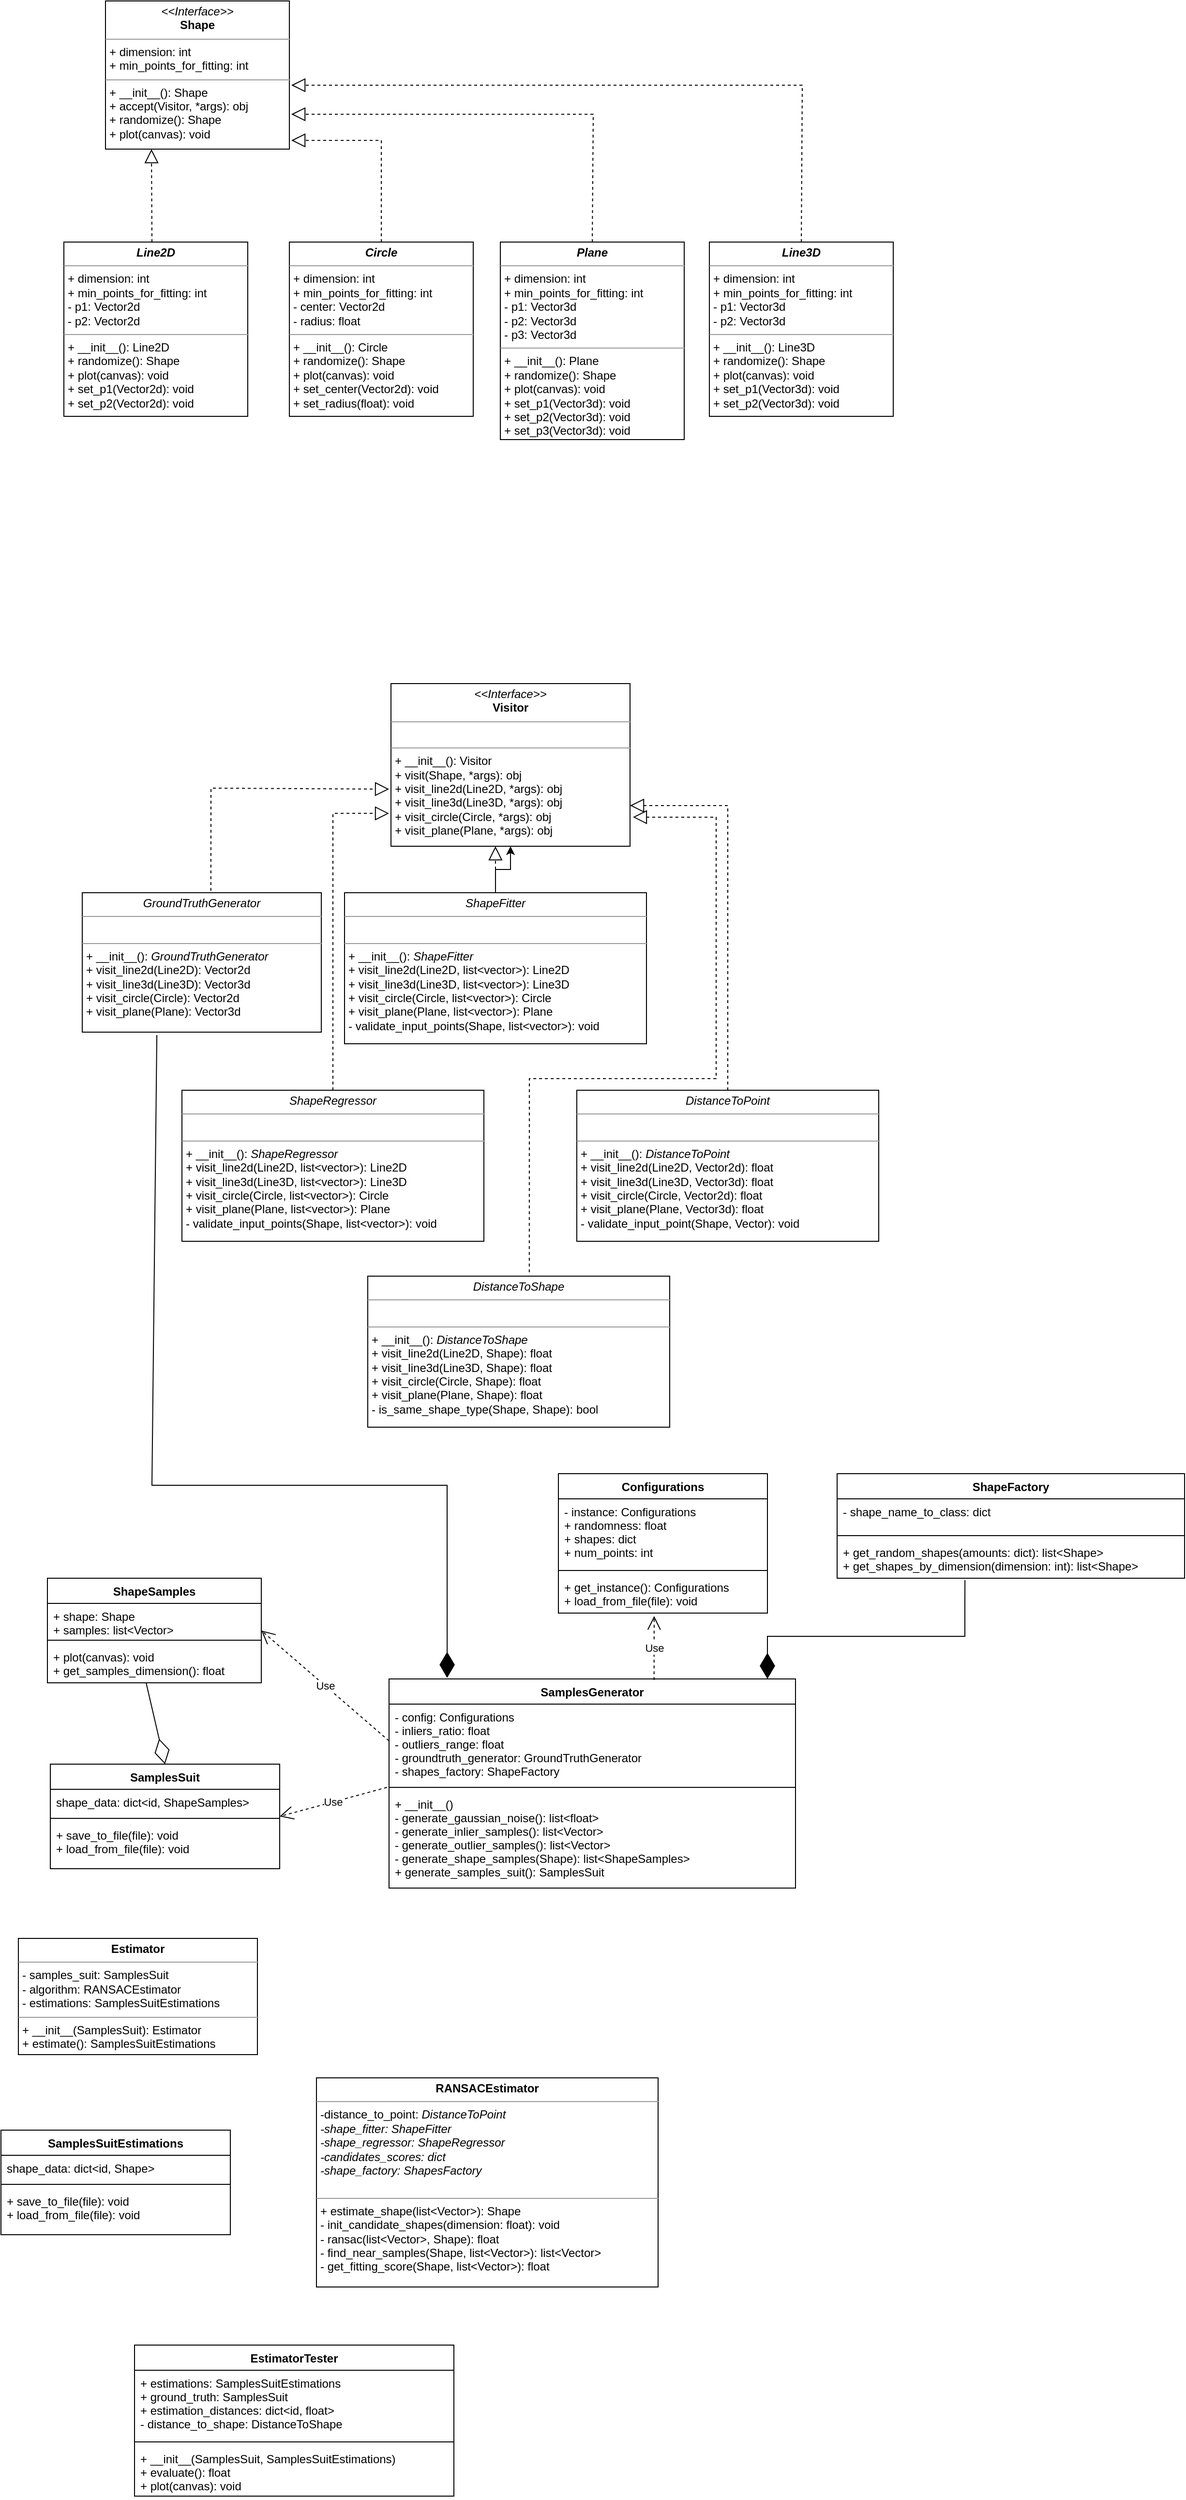 <mxfile version="17.4.0" type="github">
  <diagram name="Page-1" id="c4acf3e9-155e-7222-9cf6-157b1a14988f">
    <mxGraphModel dx="1281" dy="464" grid="1" gridSize="12" guides="1" tooltips="1" connect="1" arrows="1" fold="1" page="1" pageScale="1" pageWidth="413" pageHeight="583" background="none" math="0" shadow="0">
      <root>
        <mxCell id="0" />
        <mxCell id="1" parent="0" />
        <mxCell id="5d2195bd80daf111-35" style="edgeStyle=orthogonalEdgeStyle;rounded=0;html=1;dashed=1;labelBackgroundColor=none;startFill=0;endArrow=open;endFill=0;endSize=10;fontFamily=Verdana;fontSize=10;" parent="1" edge="1">
          <mxGeometry relative="1" as="geometry">
            <Array as="points">
              <mxPoint x="545" y="970" />
              <mxPoint x="545" y="970" />
            </Array>
            <mxPoint x="545" y="963.0" as="sourcePoint" />
          </mxGeometry>
        </mxCell>
        <mxCell id="5d2195bd80daf111-34" style="edgeStyle=orthogonalEdgeStyle;rounded=0;html=1;dashed=1;labelBackgroundColor=none;startFill=0;endArrow=open;endFill=0;endSize=10;fontFamily=Verdana;fontSize=10;" parent="1" edge="1">
          <mxGeometry relative="1" as="geometry">
            <Array as="points">
              <mxPoint x="410" y="1029" />
              <mxPoint x="410" y="1029" />
            </Array>
            <mxPoint x="380" y="1029.059" as="sourcePoint" />
          </mxGeometry>
        </mxCell>
        <mxCell id="5d2195bd80daf111-26" style="edgeStyle=orthogonalEdgeStyle;rounded=0;html=1;dashed=1;labelBackgroundColor=none;startFill=0;endArrow=open;endFill=0;endSize=10;fontFamily=Verdana;fontSize=10;" parent="1" edge="1">
          <mxGeometry relative="1" as="geometry">
            <Array as="points" />
            <mxPoint x="640" y="300" as="sourcePoint" />
          </mxGeometry>
        </mxCell>
        <mxCell id="5d2195bd80daf111-18" value="&lt;p style=&quot;margin: 0px ; margin-top: 4px ; text-align: center&quot;&gt;&lt;i&gt;&amp;lt;&amp;lt;Interface&amp;gt;&amp;gt;&lt;/i&gt;&lt;br&gt;&lt;b&gt;Shape&lt;/b&gt;&lt;/p&gt;&lt;hr size=&quot;1&quot;&gt;&lt;p style=&quot;margin: 0px ; margin-left: 4px&quot;&gt;+ dimension&lt;span&gt;&lt;/span&gt;: int&lt;br&gt;+ min_points_for_fitting: int&lt;/p&gt;&lt;hr size=&quot;1&quot;&gt;&lt;p style=&quot;margin: 0px ; margin-left: 4px&quot;&gt;+ __init__&lt;span&gt;&lt;/span&gt;(): Shape&lt;/p&gt;&lt;p style=&quot;margin: 0px ; margin-left: 4px&quot;&gt;+ accept(Visitor, *args): obj&lt;/p&gt;&lt;p style=&quot;margin: 0px ; margin-left: 4px&quot;&gt;+ randomize(): Shape&lt;/p&gt;&lt;p style=&quot;margin: 0px ; margin-left: 4px&quot;&gt;+ plot(canvas): void&lt;br&gt;&lt;/p&gt;" style="verticalAlign=top;align=left;overflow=fill;fontSize=12;fontFamily=Helvetica;html=1;rounded=0;shadow=0;comic=0;labelBackgroundColor=none;strokeWidth=1" parent="1" vertex="1">
          <mxGeometry x="60" y="87" width="190" height="153" as="geometry" />
        </mxCell>
        <mxCell id="0LW8psPkYJi9jbIiEvqm-1" value="&lt;p style=&quot;margin: 0px ; margin-top: 4px ; text-align: center&quot;&gt;&lt;i&gt;&lt;b&gt;Line2D&lt;/b&gt;&lt;/i&gt;&lt;b&gt;&lt;/b&gt;&lt;/p&gt;&lt;hr size=&quot;1&quot;&gt;&lt;p style=&quot;margin: 0px ; margin-left: 4px&quot;&gt;+ dimension&lt;span&gt;&lt;/span&gt;: int&lt;br&gt;+ min_points_for_fitting: int&lt;/p&gt;&lt;p style=&quot;margin: 0px ; margin-left: 4px&quot;&gt;- p1: Vector2d&lt;/p&gt;&lt;p style=&quot;margin: 0px ; margin-left: 4px&quot;&gt;- p2: Vector2d&lt;/p&gt;&lt;hr size=&quot;1&quot;&gt;&lt;p style=&quot;margin: 0px ; margin-left: 4px&quot;&gt;+ __init__&lt;span&gt;&lt;/span&gt;(): Line2D&lt;br&gt;+ randomize(): Shape&lt;/p&gt;&lt;p style=&quot;margin: 0px ; margin-left: 4px&quot;&gt;+ plot(canvas): void&lt;/p&gt;&lt;p style=&quot;margin: 0px ; margin-left: 4px&quot;&gt;+ set_p1(Vector2d): void&lt;/p&gt;&lt;p style=&quot;margin: 0px ; margin-left: 4px&quot;&gt;+ set_p2(Vector2d): void&lt;/p&gt;" style="verticalAlign=top;align=left;overflow=fill;fontSize=12;fontFamily=Helvetica;html=1;rounded=0;shadow=0;comic=0;labelBackgroundColor=none;strokeWidth=1" parent="1" vertex="1">
          <mxGeometry x="17" y="336" width="190" height="180" as="geometry" />
        </mxCell>
        <mxCell id="0LW8psPkYJi9jbIiEvqm-4" value="" style="endArrow=block;dashed=1;endFill=0;endSize=12;html=1;rounded=0;entryX=0.25;entryY=1;entryDx=0;entryDy=0;exitX=0.479;exitY=0;exitDx=0;exitDy=0;exitPerimeter=0;" parent="1" source="0LW8psPkYJi9jbIiEvqm-1" target="5d2195bd80daf111-18" edge="1">
          <mxGeometry width="160" relative="1" as="geometry">
            <mxPoint x="192" y="408" as="sourcePoint" />
            <mxPoint x="352" y="408" as="targetPoint" />
          </mxGeometry>
        </mxCell>
        <mxCell id="0LW8psPkYJi9jbIiEvqm-5" value="&lt;p style=&quot;margin: 0px ; margin-top: 4px ; text-align: center&quot;&gt;&lt;i&gt;&lt;b&gt;Circle&lt;/b&gt;&lt;/i&gt;&lt;br&gt;&lt;/p&gt;&lt;hr size=&quot;1&quot;&gt;&lt;p style=&quot;margin: 0px ; margin-left: 4px&quot;&gt;+ dimension&lt;span&gt;&lt;/span&gt;: int&lt;br&gt;+ min_points_for_fitting: int&lt;/p&gt;&lt;p style=&quot;margin: 0px ; margin-left: 4px&quot;&gt;- center: Vector2d&lt;/p&gt;&lt;p style=&quot;margin: 0px ; margin-left: 4px&quot;&gt;- radius: float&lt;br&gt;&lt;/p&gt;&lt;hr size=&quot;1&quot;&gt;&lt;p style=&quot;margin: 0px ; margin-left: 4px&quot;&gt;+ __init__&lt;span&gt;&lt;/span&gt;(): Circle&lt;br&gt;+ randomize(): Shape&lt;/p&gt;&lt;p style=&quot;margin: 0px ; margin-left: 4px&quot;&gt;+ plot(canvas): void&lt;/p&gt;&lt;p style=&quot;margin: 0px ; margin-left: 4px&quot;&gt;+ set_center(Vector2d): void&lt;/p&gt;&lt;p style=&quot;margin: 0px ; margin-left: 4px&quot;&gt;+ set_radius(float): void&lt;/p&gt;" style="verticalAlign=top;align=left;overflow=fill;fontSize=12;fontFamily=Helvetica;html=1;rounded=0;shadow=0;comic=0;labelBackgroundColor=none;strokeWidth=1" parent="1" vertex="1">
          <mxGeometry x="250" y="336" width="190" height="180" as="geometry" />
        </mxCell>
        <mxCell id="0LW8psPkYJi9jbIiEvqm-6" value="&lt;p style=&quot;margin: 0px ; margin-top: 4px ; text-align: center&quot;&gt;&lt;i&gt;&lt;b&gt;Plane&lt;/b&gt;&lt;/i&gt;&lt;/p&gt;&lt;hr size=&quot;1&quot;&gt;&lt;p style=&quot;margin: 0px ; margin-left: 4px&quot;&gt;+ dimension&lt;span&gt;&lt;/span&gt;: int&lt;br&gt;+ min_points_for_fitting: int&lt;/p&gt;&lt;p style=&quot;margin: 0px ; margin-left: 4px&quot;&gt;- p1: Vector3d&lt;/p&gt;&lt;p style=&quot;margin: 0px ; margin-left: 4px&quot;&gt;- p2: Vector3d&lt;/p&gt;&lt;p style=&quot;margin: 0px ; margin-left: 4px&quot;&gt;- p3: Vector3d&lt;/p&gt;&lt;hr size=&quot;1&quot;&gt;&lt;p style=&quot;margin: 0px ; margin-left: 4px&quot;&gt;+ __init__&lt;span&gt;&lt;/span&gt;(): Plane&lt;br&gt;+ randomize(): Shape&lt;/p&gt;&lt;p style=&quot;margin: 0px ; margin-left: 4px&quot;&gt;+ plot(canvas): void&lt;/p&gt;&lt;p style=&quot;margin: 0px ; margin-left: 4px&quot;&gt;+ set_p1(Vector3d): void&lt;/p&gt;&lt;p style=&quot;margin: 0px ; margin-left: 4px&quot;&gt;+ set_p2(Vector3d): void&lt;/p&gt;&lt;p style=&quot;margin: 0px ; margin-left: 4px&quot;&gt;+ set_p3(Vector3d): void&lt;/p&gt;" style="verticalAlign=top;align=left;overflow=fill;fontSize=12;fontFamily=Helvetica;html=1;rounded=0;shadow=0;comic=0;labelBackgroundColor=none;strokeWidth=1" parent="1" vertex="1">
          <mxGeometry x="468" y="336" width="190" height="204" as="geometry" />
        </mxCell>
        <mxCell id="0LW8psPkYJi9jbIiEvqm-7" value="&lt;p style=&quot;margin: 0px ; margin-top: 4px ; text-align: center&quot;&gt;&lt;i&gt;&lt;b&gt;Line3D&lt;/b&gt;&lt;/i&gt;&lt;/p&gt;&lt;hr size=&quot;1&quot;&gt;&lt;p style=&quot;margin: 0px ; margin-left: 4px&quot;&gt;+ dimension&lt;span&gt;&lt;/span&gt;: int&lt;br&gt;+ min_points_for_fitting: int&lt;/p&gt;&lt;p style=&quot;margin: 0px ; margin-left: 4px&quot;&gt;- p1: Vector3d&lt;/p&gt;&lt;p style=&quot;margin: 0px ; margin-left: 4px&quot;&gt;- p2: Vector3d&lt;/p&gt;&lt;hr size=&quot;1&quot;&gt;&lt;p style=&quot;margin: 0px ; margin-left: 4px&quot;&gt;+ __init__&lt;span&gt;&lt;/span&gt;(): Line3D&lt;br&gt;+ randomize(): Shape&lt;/p&gt;&lt;p style=&quot;margin: 0px ; margin-left: 4px&quot;&gt;+ plot(canvas): void&lt;/p&gt;&lt;p style=&quot;margin: 0px ; margin-left: 4px&quot;&gt;+ set_p1(Vector3d): void&lt;/p&gt;&lt;p style=&quot;margin: 0px ; margin-left: 4px&quot;&gt;+ set_p2(Vector3d): void&lt;/p&gt;" style="verticalAlign=top;align=left;overflow=fill;fontSize=12;fontFamily=Helvetica;html=1;rounded=0;shadow=0;comic=0;labelBackgroundColor=none;strokeWidth=1" parent="1" vertex="1">
          <mxGeometry x="684" y="336" width="190" height="180" as="geometry" />
        </mxCell>
        <mxCell id="0LW8psPkYJi9jbIiEvqm-8" value="" style="endArrow=block;dashed=1;endFill=0;endSize=12;html=1;rounded=0;exitX=0.5;exitY=0;exitDx=0;exitDy=0;" parent="1" source="0LW8psPkYJi9jbIiEvqm-5" edge="1">
          <mxGeometry width="160" relative="1" as="geometry">
            <mxPoint x="120.01" y="348" as="sourcePoint" />
            <mxPoint x="252" y="231" as="targetPoint" />
            <Array as="points">
              <mxPoint x="345" y="231" />
            </Array>
          </mxGeometry>
        </mxCell>
        <mxCell id="0LW8psPkYJi9jbIiEvqm-9" value="" style="endArrow=block;dashed=1;endFill=0;endSize=12;html=1;rounded=0;exitX=0.5;exitY=0;exitDx=0;exitDy=0;" parent="1" source="0LW8psPkYJi9jbIiEvqm-6" edge="1">
          <mxGeometry width="160" relative="1" as="geometry">
            <mxPoint x="132.01" y="360" as="sourcePoint" />
            <mxPoint x="252" y="204" as="targetPoint" />
            <Array as="points">
              <mxPoint x="564" y="204" />
            </Array>
          </mxGeometry>
        </mxCell>
        <mxCell id="0LW8psPkYJi9jbIiEvqm-10" value="" style="endArrow=block;dashed=1;endFill=0;endSize=12;html=1;rounded=0;exitX=0.5;exitY=0;exitDx=0;exitDy=0;" parent="1" source="0LW8psPkYJi9jbIiEvqm-7" edge="1">
          <mxGeometry width="160" relative="1" as="geometry">
            <mxPoint x="636" y="300" as="sourcePoint" />
            <mxPoint x="252" y="174" as="targetPoint" />
            <Array as="points">
              <mxPoint x="780" y="174" />
            </Array>
          </mxGeometry>
        </mxCell>
        <mxCell id="UJlKaWdvmAagKJ9E7w59-5" value="&lt;p style=&quot;margin: 0px ; margin-top: 4px ; text-align: center&quot;&gt;&lt;i&gt;&amp;lt;&amp;lt;Interface&amp;gt;&amp;gt;&lt;/i&gt;&lt;br&gt;&lt;b&gt;Visitor&lt;/b&gt;&lt;/p&gt;&lt;hr size=&quot;1&quot;&gt;&lt;p style=&quot;margin: 0px ; margin-left: 4px&quot;&gt;&lt;br&gt;&lt;/p&gt;&lt;hr size=&quot;1&quot;&gt;&lt;p style=&quot;margin: 0px ; margin-left: 4px&quot;&gt;+ __init__&lt;span&gt;&lt;/span&gt;(): Visitor&lt;/p&gt;&lt;p style=&quot;margin: 0px ; margin-left: 4px&quot;&gt;+ visit(Shape, *args): obj&lt;br&gt;&lt;/p&gt;&lt;p style=&quot;margin: 0px ; margin-left: 4px&quot;&gt;+ visit_line2d(Line2D, *args): obj&lt;br&gt;&lt;/p&gt;&lt;p style=&quot;margin: 0px ; margin-left: 4px&quot;&gt;+ visit_line3d(Line3D, *args): obj&lt;/p&gt;&lt;p style=&quot;margin: 0px ; margin-left: 4px&quot;&gt;+ visit_circle(Circle, *args): obj&lt;/p&gt;&lt;p style=&quot;margin: 0px ; margin-left: 4px&quot;&gt;+ visit_plane(Plane, *args): obj&lt;/p&gt;" style="verticalAlign=top;align=left;overflow=fill;fontSize=12;fontFamily=Helvetica;html=1;rounded=0;shadow=0;comic=0;labelBackgroundColor=none;strokeWidth=1" vertex="1" parent="1">
          <mxGeometry x="355" y="792" width="247" height="168" as="geometry" />
        </mxCell>
        <mxCell id="UJlKaWdvmAagKJ9E7w59-6" value="&lt;p style=&quot;margin: 0px ; margin-top: 4px ; text-align: center&quot;&gt;&lt;i&gt;GroundTruthGenerator&lt;/i&gt;&lt;br&gt;&lt;/p&gt;&lt;hr size=&quot;1&quot;&gt;&lt;p style=&quot;margin: 0px ; margin-left: 4px&quot;&gt;&lt;br&gt;&lt;/p&gt;&lt;hr size=&quot;1&quot;&gt;&lt;p style=&quot;margin: 0px ; margin-left: 4px&quot;&gt;+ __init__&lt;span&gt;&lt;/span&gt;(): &lt;i&gt;GroundTruthGenerator&lt;/i&gt;&lt;/p&gt;&lt;p style=&quot;margin: 0px ; margin-left: 4px&quot;&gt;+ visit_line2d(Line2D): Vector2d&lt;br&gt;&lt;/p&gt;&lt;p style=&quot;margin: 0px ; margin-left: 4px&quot;&gt;+ visit_line3d(Line3D): Vector3d&lt;br&gt;&lt;/p&gt;&lt;p style=&quot;margin: 0px ; margin-left: 4px&quot;&gt;+ visit_circle(Circle): Vector2d&lt;/p&gt;&lt;p style=&quot;margin: 0px ; margin-left: 4px&quot;&gt;+ visit_plane(Plane): Vector3d&lt;/p&gt;" style="verticalAlign=top;align=left;overflow=fill;fontSize=12;fontFamily=Helvetica;html=1;rounded=0;shadow=0;comic=0;labelBackgroundColor=none;strokeWidth=1" vertex="1" parent="1">
          <mxGeometry x="36" y="1008" width="247" height="144" as="geometry" />
        </mxCell>
        <mxCell id="UJlKaWdvmAagKJ9E7w59-54" value="" style="edgeStyle=orthogonalEdgeStyle;rounded=0;orthogonalLoop=1;jettySize=auto;html=1;" edge="1" parent="1" source="UJlKaWdvmAagKJ9E7w59-7" target="UJlKaWdvmAagKJ9E7w59-5">
          <mxGeometry relative="1" as="geometry" />
        </mxCell>
        <mxCell id="UJlKaWdvmAagKJ9E7w59-7" value="&lt;p style=&quot;margin: 0px ; margin-top: 4px ; text-align: center&quot;&gt;&lt;i&gt;ShapeFitter&lt;/i&gt;&lt;br&gt;&lt;/p&gt;&lt;hr size=&quot;1&quot;&gt;&lt;p style=&quot;margin: 0px ; margin-left: 4px&quot;&gt;&lt;br&gt;&lt;/p&gt;&lt;hr size=&quot;1&quot;&gt;&lt;p style=&quot;margin: 0px ; margin-left: 4px&quot;&gt;+ __init__&lt;span&gt;&lt;/span&gt;(): &lt;i&gt;ShapeFitter&lt;/i&gt;&lt;/p&gt;&lt;p style=&quot;margin: 0px ; margin-left: 4px&quot;&gt;+ visit_line2d(Line2D, list&amp;lt;vector&amp;gt;): Line2D&lt;br&gt;&lt;/p&gt;&lt;p style=&quot;margin: 0px ; margin-left: 4px&quot;&gt;+ visit_line3d(Line3D, list&amp;lt;vector&amp;gt;): Line3D&lt;/p&gt;&lt;p style=&quot;margin: 0px ; margin-left: 4px&quot;&gt;+ visit_circle(Circle, list&amp;lt;vector&amp;gt;): Circle&lt;/p&gt;&lt;p style=&quot;margin: 0px ; margin-left: 4px&quot;&gt;+ visit_plane(Plane, list&amp;lt;vector&amp;gt;): Plane&lt;/p&gt;&lt;p style=&quot;margin: 0px ; margin-left: 4px&quot;&gt;- validate_input_points(Shape, list&amp;lt;vector&amp;gt;): void&lt;br&gt;&lt;/p&gt;" style="verticalAlign=top;align=left;overflow=fill;fontSize=12;fontFamily=Helvetica;html=1;rounded=0;shadow=0;comic=0;labelBackgroundColor=none;strokeWidth=1" vertex="1" parent="1">
          <mxGeometry x="307" y="1008" width="312" height="156" as="geometry" />
        </mxCell>
        <mxCell id="UJlKaWdvmAagKJ9E7w59-8" value="&lt;p style=&quot;margin: 0px ; margin-top: 4px ; text-align: center&quot;&gt;&lt;i&gt;ShapeRegressor&lt;/i&gt;&lt;br&gt;&lt;/p&gt;&lt;hr size=&quot;1&quot;&gt;&lt;p style=&quot;margin: 0px ; margin-left: 4px&quot;&gt;&lt;br&gt;&lt;/p&gt;&lt;hr size=&quot;1&quot;&gt;&lt;p style=&quot;margin: 0px ; margin-left: 4px&quot;&gt;+ __init__&lt;span&gt;&lt;/span&gt;(): &lt;i&gt;ShapeRegressor&lt;/i&gt;&lt;/p&gt;&lt;p style=&quot;margin: 0px ; margin-left: 4px&quot;&gt;+ visit_line2d(Line2D, list&amp;lt;vector&amp;gt;): Line2D&lt;br&gt;&lt;/p&gt;&lt;p style=&quot;margin: 0px ; margin-left: 4px&quot;&gt;+ visit_line3d(Line3D, list&amp;lt;vector&amp;gt;): Line3D&lt;/p&gt;&lt;p style=&quot;margin: 0px ; margin-left: 4px&quot;&gt;+ visit_circle(Circle, list&amp;lt;vector&amp;gt;): Circle&lt;/p&gt;&lt;p style=&quot;margin: 0px ; margin-left: 4px&quot;&gt;+ visit_plane(Plane, list&amp;lt;vector&amp;gt;): Plane&lt;/p&gt;&lt;p style=&quot;margin: 0px ; margin-left: 4px&quot;&gt;- validate_input_points(Shape, list&amp;lt;vector&amp;gt;): void&lt;br&gt;&lt;/p&gt;" style="verticalAlign=top;align=left;overflow=fill;fontSize=12;fontFamily=Helvetica;html=1;rounded=0;shadow=0;comic=0;labelBackgroundColor=none;strokeWidth=1" vertex="1" parent="1">
          <mxGeometry x="139" y="1212" width="312" height="156" as="geometry" />
        </mxCell>
        <mxCell id="UJlKaWdvmAagKJ9E7w59-9" value="" style="endArrow=block;dashed=1;endFill=0;endSize=12;html=1;rounded=0;exitX=0.479;exitY=0;exitDx=0;exitDy=0;exitPerimeter=0;entryX=0.437;entryY=1;entryDx=0;entryDy=0;entryPerimeter=0;" edge="1" parent="1" target="UJlKaWdvmAagKJ9E7w59-5">
          <mxGeometry width="160" relative="1" as="geometry">
            <mxPoint x="463.01" y="1008" as="sourcePoint" />
            <mxPoint x="463" y="972" as="targetPoint" />
          </mxGeometry>
        </mxCell>
        <mxCell id="UJlKaWdvmAagKJ9E7w59-11" value="" style="endArrow=block;dashed=1;endFill=0;endSize=12;html=1;rounded=0;exitX=0.538;exitY=-0.014;exitDx=0;exitDy=0;exitPerimeter=0;entryX=-0.008;entryY=0.649;entryDx=0;entryDy=0;entryPerimeter=0;" edge="1" parent="1" source="UJlKaWdvmAagKJ9E7w59-6" target="UJlKaWdvmAagKJ9E7w59-5">
          <mxGeometry width="160" relative="1" as="geometry">
            <mxPoint x="475.01" y="1020" as="sourcePoint" />
            <mxPoint x="474.939" y="972" as="targetPoint" />
            <Array as="points">
              <mxPoint x="169" y="900" />
            </Array>
          </mxGeometry>
        </mxCell>
        <mxCell id="UJlKaWdvmAagKJ9E7w59-12" value="" style="endArrow=block;dashed=1;endFill=0;endSize=12;html=1;rounded=0;exitX=0.5;exitY=0;exitDx=0;exitDy=0;entryX=-0.008;entryY=0.798;entryDx=0;entryDy=0;entryPerimeter=0;" edge="1" parent="1" source="UJlKaWdvmAagKJ9E7w59-8" target="UJlKaWdvmAagKJ9E7w59-5">
          <mxGeometry width="160" relative="1" as="geometry">
            <mxPoint x="487.01" y="1032" as="sourcePoint" />
            <mxPoint x="486.939" y="984" as="targetPoint" />
            <Array as="points">
              <mxPoint x="295" y="926" />
            </Array>
          </mxGeometry>
        </mxCell>
        <mxCell id="UJlKaWdvmAagKJ9E7w59-14" value="" style="endArrow=block;dashed=1;endFill=0;endSize=12;html=1;rounded=0;exitX=0.5;exitY=0;exitDx=0;exitDy=0;entryX=1;entryY=0.75;entryDx=0;entryDy=0;" edge="1" parent="1" source="UJlKaWdvmAagKJ9E7w59-13" target="UJlKaWdvmAagKJ9E7w59-5">
          <mxGeometry width="160" relative="1" as="geometry">
            <mxPoint x="475.01" y="1020" as="sourcePoint" />
            <mxPoint x="474.939" y="972" as="targetPoint" />
            <Array as="points">
              <mxPoint x="703" y="918" />
            </Array>
          </mxGeometry>
        </mxCell>
        <mxCell id="UJlKaWdvmAagKJ9E7w59-15" value="&lt;p style=&quot;margin: 0px ; margin-top: 4px ; text-align: center&quot;&gt;&lt;i&gt;DistanceToShape&lt;/i&gt;&lt;br&gt;&lt;/p&gt;&lt;hr size=&quot;1&quot;&gt;&lt;p style=&quot;margin: 0px ; margin-left: 4px&quot;&gt;&lt;br&gt;&lt;/p&gt;&lt;hr size=&quot;1&quot;&gt;&lt;p style=&quot;margin: 0px ; margin-left: 4px&quot;&gt;+ __init__&lt;span&gt;&lt;/span&gt;(): &lt;i&gt;DistanceToShape&lt;/i&gt;&lt;/p&gt;&lt;p style=&quot;margin: 0px ; margin-left: 4px&quot;&gt;+ visit_line2d(Line2D, Shape): float&lt;br&gt;&lt;/p&gt;&lt;p style=&quot;margin: 0px ; margin-left: 4px&quot;&gt;+ visit_line3d(Line3D, Shape): float&lt;/p&gt;&lt;p style=&quot;margin: 0px ; margin-left: 4px&quot;&gt;+ visit_circle(Circle, Shape): float&lt;/p&gt;&lt;p style=&quot;margin: 0px ; margin-left: 4px&quot;&gt;+ visit_plane(Plane, Shape): float&lt;/p&gt;&lt;p style=&quot;margin: 0px ; margin-left: 4px&quot;&gt;- is_same_shape_type(Shape, Shape): bool&lt;br&gt;&lt;/p&gt;" style="verticalAlign=top;align=left;overflow=fill;fontSize=12;fontFamily=Helvetica;html=1;rounded=0;shadow=0;comic=0;labelBackgroundColor=none;strokeWidth=1" vertex="1" parent="1">
          <mxGeometry x="331" y="1404" width="312" height="156" as="geometry" />
        </mxCell>
        <mxCell id="UJlKaWdvmAagKJ9E7w59-16" value="" style="endArrow=block;dashed=1;endFill=0;endSize=12;html=1;rounded=0;exitX=0.535;exitY=-0.026;exitDx=0;exitDy=0;entryX=1.012;entryY=0.821;entryDx=0;entryDy=0;exitPerimeter=0;entryPerimeter=0;" edge="1" parent="1" source="UJlKaWdvmAagKJ9E7w59-15" target="UJlKaWdvmAagKJ9E7w59-5">
          <mxGeometry width="160" relative="1" as="geometry">
            <mxPoint x="715" y="1224" as="sourcePoint" />
            <mxPoint x="614" y="930" as="targetPoint" />
            <Array as="points">
              <mxPoint x="498" y="1200" />
              <mxPoint x="691" y="1200" />
              <mxPoint x="691" y="930" />
            </Array>
          </mxGeometry>
        </mxCell>
        <mxCell id="UJlKaWdvmAagKJ9E7w59-13" value="&lt;p style=&quot;margin: 0px ; margin-top: 4px ; text-align: center&quot;&gt;&lt;i&gt;DistanceToPoint&lt;/i&gt;&lt;br&gt;&lt;/p&gt;&lt;hr size=&quot;1&quot;&gt;&lt;p style=&quot;margin: 0px ; margin-left: 4px&quot;&gt;&lt;br&gt;&lt;/p&gt;&lt;hr size=&quot;1&quot;&gt;&lt;p style=&quot;margin: 0px ; margin-left: 4px&quot;&gt;+ __init__&lt;span&gt;&lt;/span&gt;(): &lt;i&gt;DistanceToPoint&lt;/i&gt;&lt;/p&gt;&lt;p style=&quot;margin: 0px ; margin-left: 4px&quot;&gt;+ visit_line2d(Line2D, Vector2d): float&lt;br&gt;&lt;/p&gt;&lt;p style=&quot;margin: 0px ; margin-left: 4px&quot;&gt;+ visit_line3d(Line3D, Vector3d): float&lt;/p&gt;&lt;p style=&quot;margin: 0px ; margin-left: 4px&quot;&gt;+ visit_circle(Circle, Vector2d): float&lt;/p&gt;&lt;p style=&quot;margin: 0px ; margin-left: 4px&quot;&gt;+ visit_plane(Plane, Vector3d): float&lt;/p&gt;&lt;p style=&quot;margin: 0px ; margin-left: 4px&quot;&gt;- validate_input_point(Shape, Vector): void&lt;br&gt;&lt;/p&gt;" style="verticalAlign=top;align=left;overflow=fill;fontSize=12;fontFamily=Helvetica;html=1;rounded=0;shadow=0;comic=0;labelBackgroundColor=none;strokeWidth=1" vertex="1" parent="1">
          <mxGeometry x="547" y="1212" width="312" height="156" as="geometry" />
        </mxCell>
        <mxCell id="UJlKaWdvmAagKJ9E7w59-17" value="ShapeFactory" style="swimlane;fontStyle=1;align=center;verticalAlign=top;childLayout=stackLayout;horizontal=1;startSize=26;horizontalStack=0;resizeParent=1;resizeParentMax=0;resizeLast=0;collapsible=1;marginBottom=0;" vertex="1" parent="1">
          <mxGeometry x="816" y="1608" width="359" height="108" as="geometry" />
        </mxCell>
        <mxCell id="UJlKaWdvmAagKJ9E7w59-18" value="- shape_name_to_class: dict" style="text;strokeColor=none;fillColor=none;align=left;verticalAlign=top;spacingLeft=4;spacingRight=4;overflow=hidden;rotatable=0;points=[[0,0.5],[1,0.5]];portConstraint=eastwest;" vertex="1" parent="UJlKaWdvmAagKJ9E7w59-17">
          <mxGeometry y="26" width="359" height="34" as="geometry" />
        </mxCell>
        <mxCell id="UJlKaWdvmAagKJ9E7w59-19" value="" style="line;strokeWidth=1;fillColor=none;align=left;verticalAlign=middle;spacingTop=-1;spacingLeft=3;spacingRight=3;rotatable=0;labelPosition=right;points=[];portConstraint=eastwest;" vertex="1" parent="UJlKaWdvmAagKJ9E7w59-17">
          <mxGeometry y="60" width="359" height="8" as="geometry" />
        </mxCell>
        <mxCell id="UJlKaWdvmAagKJ9E7w59-20" value="+ get_random_shapes(amounts: dict): list&lt;Shape&gt;&#xa;+ get_shapes_by_dimension(dimension: int): list&lt;Shape&gt;&#xa;" style="text;strokeColor=none;fillColor=none;align=left;verticalAlign=top;spacingLeft=4;spacingRight=4;overflow=hidden;rotatable=0;points=[[0,0.5],[1,0.5]];portConstraint=eastwest;" vertex="1" parent="UJlKaWdvmAagKJ9E7w59-17">
          <mxGeometry y="68" width="359" height="40" as="geometry" />
        </mxCell>
        <mxCell id="UJlKaWdvmAagKJ9E7w59-21" value="Configurations" style="swimlane;fontStyle=1;align=center;verticalAlign=top;childLayout=stackLayout;horizontal=1;startSize=26;horizontalStack=0;resizeParent=1;resizeParentMax=0;resizeLast=0;collapsible=1;marginBottom=0;" vertex="1" parent="1">
          <mxGeometry x="528" y="1608" width="216" height="144" as="geometry" />
        </mxCell>
        <mxCell id="UJlKaWdvmAagKJ9E7w59-22" value="- instance: Configurations&#xa;+ randomness: float&#xa;+ shapes: dict&#xa;+ num_points: int&#xa;" style="text;strokeColor=none;fillColor=none;align=left;verticalAlign=top;spacingLeft=4;spacingRight=4;overflow=hidden;rotatable=0;points=[[0,0.5],[1,0.5]];portConstraint=eastwest;" vertex="1" parent="UJlKaWdvmAagKJ9E7w59-21">
          <mxGeometry y="26" width="216" height="70" as="geometry" />
        </mxCell>
        <mxCell id="UJlKaWdvmAagKJ9E7w59-23" value="" style="line;strokeWidth=1;fillColor=none;align=left;verticalAlign=middle;spacingTop=-1;spacingLeft=3;spacingRight=3;rotatable=0;labelPosition=right;points=[];portConstraint=eastwest;" vertex="1" parent="UJlKaWdvmAagKJ9E7w59-21">
          <mxGeometry y="96" width="216" height="8" as="geometry" />
        </mxCell>
        <mxCell id="UJlKaWdvmAagKJ9E7w59-24" value="+ get_instance(): Configurations&#xa;+ load_from_file(file): void&#xa;" style="text;strokeColor=none;fillColor=none;align=left;verticalAlign=top;spacingLeft=4;spacingRight=4;overflow=hidden;rotatable=0;points=[[0,0.5],[1,0.5]];portConstraint=eastwest;" vertex="1" parent="UJlKaWdvmAagKJ9E7w59-21">
          <mxGeometry y="104" width="216" height="40" as="geometry" />
        </mxCell>
        <mxCell id="UJlKaWdvmAagKJ9E7w59-25" value="ShapeSamples" style="swimlane;fontStyle=1;align=center;verticalAlign=top;childLayout=stackLayout;horizontal=1;startSize=26;horizontalStack=0;resizeParent=1;resizeParentMax=0;resizeLast=0;collapsible=1;marginBottom=0;" vertex="1" parent="1">
          <mxGeometry y="1716" width="221" height="108" as="geometry" />
        </mxCell>
        <mxCell id="UJlKaWdvmAagKJ9E7w59-26" value="+ shape: Shape&#xa;+ samples: list&lt;Vector&gt;&#xa;" style="text;strokeColor=none;fillColor=none;align=left;verticalAlign=top;spacingLeft=4;spacingRight=4;overflow=hidden;rotatable=0;points=[[0,0.5],[1,0.5]];portConstraint=eastwest;" vertex="1" parent="UJlKaWdvmAagKJ9E7w59-25">
          <mxGeometry y="26" width="221" height="34" as="geometry" />
        </mxCell>
        <mxCell id="UJlKaWdvmAagKJ9E7w59-27" value="" style="line;strokeWidth=1;fillColor=none;align=left;verticalAlign=middle;spacingTop=-1;spacingLeft=3;spacingRight=3;rotatable=0;labelPosition=right;points=[];portConstraint=eastwest;" vertex="1" parent="UJlKaWdvmAagKJ9E7w59-25">
          <mxGeometry y="60" width="221" height="8" as="geometry" />
        </mxCell>
        <mxCell id="UJlKaWdvmAagKJ9E7w59-28" value="+ plot(canvas): void&#xa;+ get_samples_dimension(): float&#xa;" style="text;strokeColor=none;fillColor=none;align=left;verticalAlign=top;spacingLeft=4;spacingRight=4;overflow=hidden;rotatable=0;points=[[0,0.5],[1,0.5]];portConstraint=eastwest;" vertex="1" parent="UJlKaWdvmAagKJ9E7w59-25">
          <mxGeometry y="68" width="221" height="40" as="geometry" />
        </mxCell>
        <mxCell id="UJlKaWdvmAagKJ9E7w59-29" value="SamplesSuit" style="swimlane;fontStyle=1;align=center;verticalAlign=top;childLayout=stackLayout;horizontal=1;startSize=26;horizontalStack=0;resizeParent=1;resizeParentMax=0;resizeLast=0;collapsible=1;marginBottom=0;" vertex="1" parent="1">
          <mxGeometry x="3" y="1908" width="237" height="108" as="geometry" />
        </mxCell>
        <mxCell id="UJlKaWdvmAagKJ9E7w59-30" value="shape_data: dict&lt;id, ShapeSamples&gt;" style="text;strokeColor=none;fillColor=none;align=left;verticalAlign=top;spacingLeft=4;spacingRight=4;overflow=hidden;rotatable=0;points=[[0,0.5],[1,0.5]];portConstraint=eastwest;" vertex="1" parent="UJlKaWdvmAagKJ9E7w59-29">
          <mxGeometry y="26" width="237" height="26" as="geometry" />
        </mxCell>
        <mxCell id="UJlKaWdvmAagKJ9E7w59-31" value="" style="line;strokeWidth=1;fillColor=none;align=left;verticalAlign=middle;spacingTop=-1;spacingLeft=3;spacingRight=3;rotatable=0;labelPosition=right;points=[];portConstraint=eastwest;" vertex="1" parent="UJlKaWdvmAagKJ9E7w59-29">
          <mxGeometry y="52" width="237" height="8" as="geometry" />
        </mxCell>
        <mxCell id="UJlKaWdvmAagKJ9E7w59-32" value="+ save_to_file(file): void&#xa;+ load_from_file(file): void&#xa;" style="text;strokeColor=none;fillColor=none;align=left;verticalAlign=top;spacingLeft=4;spacingRight=4;overflow=hidden;rotatable=0;points=[[0,0.5],[1,0.5]];portConstraint=eastwest;" vertex="1" parent="UJlKaWdvmAagKJ9E7w59-29">
          <mxGeometry y="60" width="237" height="48" as="geometry" />
        </mxCell>
        <mxCell id="UJlKaWdvmAagKJ9E7w59-33" value="" style="endArrow=diamondThin;endFill=0;endSize=24;html=1;rounded=0;entryX=0.5;entryY=0;entryDx=0;entryDy=0;" edge="1" parent="1" target="UJlKaWdvmAagKJ9E7w59-29">
          <mxGeometry width="160" relative="1" as="geometry">
            <mxPoint x="102" y="1824" as="sourcePoint" />
            <mxPoint x="101" y="1824" as="targetPoint" />
          </mxGeometry>
        </mxCell>
        <mxCell id="UJlKaWdvmAagKJ9E7w59-34" value="SamplesGenerator" style="swimlane;fontStyle=1;align=center;verticalAlign=top;childLayout=stackLayout;horizontal=1;startSize=26;horizontalStack=0;resizeParent=1;resizeParentMax=0;resizeLast=0;collapsible=1;marginBottom=0;" vertex="1" parent="1">
          <mxGeometry x="353" y="1820" width="420" height="216" as="geometry" />
        </mxCell>
        <mxCell id="UJlKaWdvmAagKJ9E7w59-35" value="- config: Configurations&#xa;- inliers_ratio: float&#xa;- outliers_range: float&#xa;- groundtruth_generator: GroundTruthGenerator&#xa;- shapes_factory: ShapeFactory&#xa;" style="text;strokeColor=none;fillColor=none;align=left;verticalAlign=top;spacingLeft=4;spacingRight=4;overflow=hidden;rotatable=0;points=[[0,0.5],[1,0.5]];portConstraint=eastwest;" vertex="1" parent="UJlKaWdvmAagKJ9E7w59-34">
          <mxGeometry y="26" width="420" height="82" as="geometry" />
        </mxCell>
        <mxCell id="UJlKaWdvmAagKJ9E7w59-36" value="" style="line;strokeWidth=1;fillColor=none;align=left;verticalAlign=middle;spacingTop=-1;spacingLeft=3;spacingRight=3;rotatable=0;labelPosition=right;points=[];portConstraint=eastwest;" vertex="1" parent="UJlKaWdvmAagKJ9E7w59-34">
          <mxGeometry y="108" width="420" height="8" as="geometry" />
        </mxCell>
        <mxCell id="UJlKaWdvmAagKJ9E7w59-37" value="+ __init__()&#xa;- generate_gaussian_noise(): list&lt;float&gt;&#xa;- generate_inlier_samples(): list&lt;Vector&gt;&#xa;- generate_outlier_samples(): list&lt;Vector&gt;&#xa;- generate_shape_samples(Shape): list&lt;ShapeSamples&gt;&#xa;+ generate_samples_suit(): SamplesSuit&#xa;" style="text;strokeColor=none;fillColor=none;align=left;verticalAlign=top;spacingLeft=4;spacingRight=4;overflow=hidden;rotatable=0;points=[[0,0.5],[1,0.5]];portConstraint=eastwest;" vertex="1" parent="UJlKaWdvmAagKJ9E7w59-34">
          <mxGeometry y="116" width="420" height="100" as="geometry" />
        </mxCell>
        <mxCell id="UJlKaWdvmAagKJ9E7w59-38" value="Use" style="endArrow=open;endSize=12;dashed=1;html=1;rounded=0;entryX=1;entryY=0.5;entryDx=0;entryDy=0;exitX=-0.005;exitY=-0.04;exitDx=0;exitDy=0;exitPerimeter=0;" edge="1" parent="1" source="UJlKaWdvmAagKJ9E7w59-37" target="UJlKaWdvmAagKJ9E7w59-29">
          <mxGeometry width="160" relative="1" as="geometry">
            <mxPoint x="245" y="1860" as="sourcePoint" />
            <mxPoint x="405" y="1860" as="targetPoint" />
          </mxGeometry>
        </mxCell>
        <mxCell id="UJlKaWdvmAagKJ9E7w59-39" value="Use" style="endArrow=open;endSize=12;dashed=1;html=1;rounded=0;entryX=1;entryY=0.5;entryDx=0;entryDy=0;exitX=-0.005;exitY=-0.04;exitDx=0;exitDy=0;exitPerimeter=0;" edge="1" parent="1" target="UJlKaWdvmAagKJ9E7w59-25">
          <mxGeometry width="160" relative="1" as="geometry">
            <mxPoint x="353.0" y="1884" as="sourcePoint" />
            <mxPoint x="202.1" y="1926" as="targetPoint" />
          </mxGeometry>
        </mxCell>
        <mxCell id="UJlKaWdvmAagKJ9E7w59-41" value="Use" style="endArrow=open;endSize=12;dashed=1;html=1;rounded=0;exitX=0.652;exitY=0.005;exitDx=0;exitDy=0;exitPerimeter=0;entryX=0.458;entryY=1.075;entryDx=0;entryDy=0;entryPerimeter=0;" edge="1" parent="1" source="UJlKaWdvmAagKJ9E7w59-34" target="UJlKaWdvmAagKJ9E7w59-24">
          <mxGeometry width="160" relative="1" as="geometry">
            <mxPoint x="630.9" y="1812" as="sourcePoint" />
            <mxPoint x="571" y="1752" as="targetPoint" />
            <Array as="points" />
          </mxGeometry>
        </mxCell>
        <mxCell id="UJlKaWdvmAagKJ9E7w59-46" value="" style="endArrow=diamondThin;endFill=1;endSize=24;html=1;rounded=0;entryX=0.143;entryY=-0.005;entryDx=0;entryDy=0;entryPerimeter=0;exitX=0.312;exitY=1.021;exitDx=0;exitDy=0;exitPerimeter=0;" edge="1" parent="1" source="UJlKaWdvmAagKJ9E7w59-6" target="UJlKaWdvmAagKJ9E7w59-34">
          <mxGeometry width="160" relative="1" as="geometry">
            <mxPoint x="48" y="1572" as="sourcePoint" />
            <mxPoint x="340" y="1620" as="targetPoint" />
            <Array as="points">
              <mxPoint x="108" y="1620" />
              <mxPoint x="192" y="1620" />
              <mxPoint x="413" y="1620" />
            </Array>
          </mxGeometry>
        </mxCell>
        <mxCell id="UJlKaWdvmAagKJ9E7w59-47" value="" style="endArrow=diamondThin;endFill=1;endSize=24;html=1;rounded=0;entryX=0.143;entryY=-0.005;entryDx=0;entryDy=0;entryPerimeter=0;exitX=0.368;exitY=1.05;exitDx=0;exitDy=0;exitPerimeter=0;" edge="1" parent="1" source="UJlKaWdvmAagKJ9E7w59-20">
          <mxGeometry width="160" relative="1" as="geometry">
            <mxPoint x="780" y="1596" as="sourcePoint" />
            <mxPoint x="744" y="1820" as="targetPoint" />
            <Array as="points">
              <mxPoint x="948" y="1740" />
              <mxPoint x="948" y="1776" />
              <mxPoint x="744" y="1776" />
            </Array>
          </mxGeometry>
        </mxCell>
        <mxCell id="UJlKaWdvmAagKJ9E7w59-53" value="&lt;p style=&quot;margin: 0px ; margin-top: 4px ; text-align: center&quot;&gt;&lt;b&gt;Estimator&lt;/b&gt;&lt;/p&gt;&lt;hr size=&quot;1&quot;&gt;&lt;p style=&quot;margin: 0px ; margin-left: 4px&quot;&gt;- samples_suit: SamplesSuit&lt;/p&gt;&lt;p style=&quot;margin: 0px ; margin-left: 4px&quot;&gt;- algorithm: RANSACEstimator&lt;/p&gt;&lt;p style=&quot;margin: 0px ; margin-left: 4px&quot;&gt;- estimations: SamplesSuitEstimations&lt;br&gt;&lt;/p&gt;&lt;hr size=&quot;1&quot;&gt;&lt;p style=&quot;margin: 0px ; margin-left: 4px&quot;&gt;+ __init__(SamplesSuit): Estimator&lt;br&gt;&lt;/p&gt;&lt;p style=&quot;margin: 0px ; margin-left: 4px&quot;&gt;+ estimate(): SamplesSuitEstimations&lt;/p&gt;" style="verticalAlign=top;align=left;overflow=fill;fontSize=12;fontFamily=Helvetica;html=1;rounded=0;shadow=0;comic=0;labelBackgroundColor=none;strokeWidth=1" vertex="1" parent="1">
          <mxGeometry x="-30" y="2088" width="247" height="120" as="geometry" />
        </mxCell>
        <mxCell id="UJlKaWdvmAagKJ9E7w59-56" value="&lt;p style=&quot;margin: 0px ; margin-top: 4px ; text-align: center&quot;&gt;&lt;b&gt;RANSACEstimator&lt;/b&gt;&lt;/p&gt;&lt;hr size=&quot;1&quot;&gt;&lt;p style=&quot;margin: 0px ; margin-left: 4px&quot;&gt;-distance_to_point: &lt;i&gt;DistanceToPoint&lt;/i&gt;&lt;/p&gt;&lt;p style=&quot;margin: 0px ; margin-left: 4px&quot;&gt;&lt;i&gt;-shape_fitter: ShapeFitter&lt;/i&gt;&lt;/p&gt;&lt;p style=&quot;margin: 0px ; margin-left: 4px&quot;&gt;&lt;i&gt;-shape_regressor: ShapeRegressor&lt;/i&gt;&lt;/p&gt;&lt;p style=&quot;margin: 0px ; margin-left: 4px&quot;&gt;&lt;i&gt;-candidates_scores: dict&lt;br&gt;&lt;/i&gt;&lt;/p&gt;&lt;p style=&quot;margin: 0px ; margin-left: 4px&quot;&gt;&lt;i&gt;-shape_factory: ShapesFactory&lt;br&gt;&lt;/i&gt;&lt;/p&gt;&lt;p style=&quot;margin: 0px ; margin-left: 4px&quot;&gt;&lt;i&gt;&lt;br&gt;&lt;/i&gt;&lt;/p&gt;&lt;hr size=&quot;1&quot;&gt;&lt;p style=&quot;margin: 0px ; margin-left: 4px&quot;&gt;+ estimate_shape(list&amp;lt;Vector&amp;gt;): Shape&lt;/p&gt;&lt;p style=&quot;margin: 0px ; margin-left: 4px&quot;&gt;- init_candidate_shapes(dimension: float): void&lt;/p&gt;&lt;p style=&quot;margin: 0px ; margin-left: 4px&quot;&gt;- ransac(list&amp;lt;Vector&amp;gt;, Shape): float&lt;/p&gt;&lt;p style=&quot;margin: 0px ; margin-left: 4px&quot;&gt;- find_near_samples(Shape, list&amp;lt;Vector&amp;gt;): list&amp;lt;Vector&amp;gt;&lt;/p&gt;&lt;p style=&quot;margin: 0px ; margin-left: 4px&quot;&gt;- get_fitting_score(Shape, list&amp;lt;Vector&amp;gt;): float&lt;br&gt;&lt;/p&gt;&lt;p style=&quot;margin: 0px ; margin-left: 4px&quot;&gt;&lt;br&gt;&lt;/p&gt;&lt;p style=&quot;margin: 0px ; margin-left: 4px&quot;&gt;&lt;br&gt;&lt;/p&gt;" style="verticalAlign=top;align=left;overflow=fill;fontSize=12;fontFamily=Helvetica;html=1;rounded=0;shadow=0;comic=0;labelBackgroundColor=none;strokeWidth=1" vertex="1" parent="1">
          <mxGeometry x="278" y="2232" width="353" height="216" as="geometry" />
        </mxCell>
        <mxCell id="UJlKaWdvmAagKJ9E7w59-57" value="SamplesSuitEstimations" style="swimlane;fontStyle=1;align=center;verticalAlign=top;childLayout=stackLayout;horizontal=1;startSize=26;horizontalStack=0;resizeParent=1;resizeParentMax=0;resizeLast=0;collapsible=1;marginBottom=0;" vertex="1" parent="1">
          <mxGeometry x="-48" y="2286" width="237" height="108" as="geometry" />
        </mxCell>
        <mxCell id="UJlKaWdvmAagKJ9E7w59-58" value="shape_data: dict&lt;id, Shape&gt;" style="text;strokeColor=none;fillColor=none;align=left;verticalAlign=top;spacingLeft=4;spacingRight=4;overflow=hidden;rotatable=0;points=[[0,0.5],[1,0.5]];portConstraint=eastwest;" vertex="1" parent="UJlKaWdvmAagKJ9E7w59-57">
          <mxGeometry y="26" width="237" height="26" as="geometry" />
        </mxCell>
        <mxCell id="UJlKaWdvmAagKJ9E7w59-59" value="" style="line;strokeWidth=1;fillColor=none;align=left;verticalAlign=middle;spacingTop=-1;spacingLeft=3;spacingRight=3;rotatable=0;labelPosition=right;points=[];portConstraint=eastwest;" vertex="1" parent="UJlKaWdvmAagKJ9E7w59-57">
          <mxGeometry y="52" width="237" height="8" as="geometry" />
        </mxCell>
        <mxCell id="UJlKaWdvmAagKJ9E7w59-60" value="+ save_to_file(file): void&#xa;+ load_from_file(file): void&#xa;" style="text;strokeColor=none;fillColor=none;align=left;verticalAlign=top;spacingLeft=4;spacingRight=4;overflow=hidden;rotatable=0;points=[[0,0.5],[1,0.5]];portConstraint=eastwest;" vertex="1" parent="UJlKaWdvmAagKJ9E7w59-57">
          <mxGeometry y="60" width="237" height="48" as="geometry" />
        </mxCell>
        <mxCell id="UJlKaWdvmAagKJ9E7w59-62" value="EstimatorTester" style="swimlane;fontStyle=1;align=center;verticalAlign=top;childLayout=stackLayout;horizontal=1;startSize=26;horizontalStack=0;resizeParent=1;resizeParentMax=0;resizeLast=0;collapsible=1;marginBottom=0;" vertex="1" parent="1">
          <mxGeometry x="90" y="2508" width="330" height="156" as="geometry" />
        </mxCell>
        <mxCell id="UJlKaWdvmAagKJ9E7w59-63" value="+ estimations: SamplesSuitEstimations&#xa;+ ground_truth: SamplesSuit&#xa;+ estimation_distances: dict&lt;id, float&gt;&#xa;- distance_to_shape: DistanceToShape&#xa;&#xa;" style="text;strokeColor=none;fillColor=none;align=left;verticalAlign=top;spacingLeft=4;spacingRight=4;overflow=hidden;rotatable=0;points=[[0,0.5],[1,0.5]];portConstraint=eastwest;" vertex="1" parent="UJlKaWdvmAagKJ9E7w59-62">
          <mxGeometry y="26" width="330" height="70" as="geometry" />
        </mxCell>
        <mxCell id="UJlKaWdvmAagKJ9E7w59-64" value="" style="line;strokeWidth=1;fillColor=none;align=left;verticalAlign=middle;spacingTop=-1;spacingLeft=3;spacingRight=3;rotatable=0;labelPosition=right;points=[];portConstraint=eastwest;" vertex="1" parent="UJlKaWdvmAagKJ9E7w59-62">
          <mxGeometry y="96" width="330" height="8" as="geometry" />
        </mxCell>
        <mxCell id="UJlKaWdvmAagKJ9E7w59-65" value="+ __init__(SamplesSuit, SamplesSuitEstimations)&#xa;+ evaluate(): float&#xa;+ plot(canvas): void&#xa;" style="text;strokeColor=none;fillColor=none;align=left;verticalAlign=top;spacingLeft=4;spacingRight=4;overflow=hidden;rotatable=0;points=[[0,0.5],[1,0.5]];portConstraint=eastwest;" vertex="1" parent="UJlKaWdvmAagKJ9E7w59-62">
          <mxGeometry y="104" width="330" height="52" as="geometry" />
        </mxCell>
      </root>
    </mxGraphModel>
  </diagram>
</mxfile>
